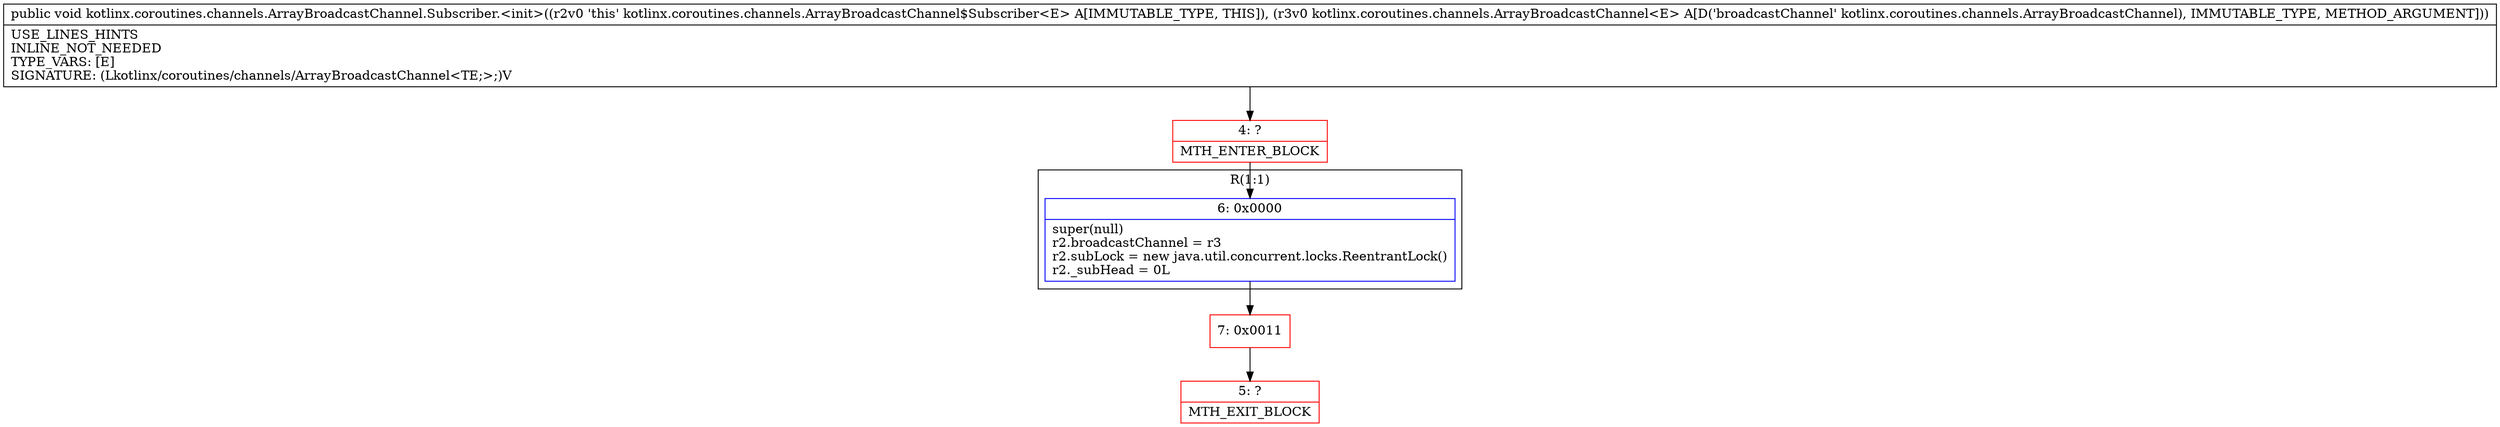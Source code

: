 digraph "CFG forkotlinx.coroutines.channels.ArrayBroadcastChannel.Subscriber.\<init\>(Lkotlinx\/coroutines\/channels\/ArrayBroadcastChannel;)V" {
subgraph cluster_Region_184935925 {
label = "R(1:1)";
node [shape=record,color=blue];
Node_6 [shape=record,label="{6\:\ 0x0000|super(null)\lr2.broadcastChannel = r3\lr2.subLock = new java.util.concurrent.locks.ReentrantLock()\lr2._subHead = 0L\l}"];
}
Node_4 [shape=record,color=red,label="{4\:\ ?|MTH_ENTER_BLOCK\l}"];
Node_7 [shape=record,color=red,label="{7\:\ 0x0011}"];
Node_5 [shape=record,color=red,label="{5\:\ ?|MTH_EXIT_BLOCK\l}"];
MethodNode[shape=record,label="{public void kotlinx.coroutines.channels.ArrayBroadcastChannel.Subscriber.\<init\>((r2v0 'this' kotlinx.coroutines.channels.ArrayBroadcastChannel$Subscriber\<E\> A[IMMUTABLE_TYPE, THIS]), (r3v0 kotlinx.coroutines.channels.ArrayBroadcastChannel\<E\> A[D('broadcastChannel' kotlinx.coroutines.channels.ArrayBroadcastChannel), IMMUTABLE_TYPE, METHOD_ARGUMENT]))  | USE_LINES_HINTS\lINLINE_NOT_NEEDED\lTYPE_VARS: [E]\lSIGNATURE: (Lkotlinx\/coroutines\/channels\/ArrayBroadcastChannel\<TE;\>;)V\l}"];
MethodNode -> Node_4;Node_6 -> Node_7;
Node_4 -> Node_6;
Node_7 -> Node_5;
}

